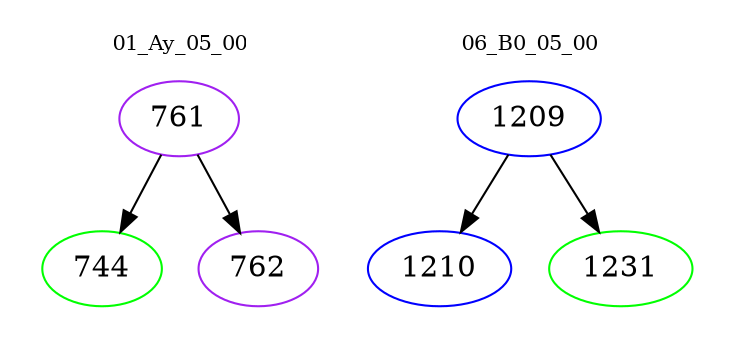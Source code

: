 digraph{
subgraph cluster_0 {
color = white
label = "01_Ay_05_00";
fontsize=10;
T0_761 [label="761", color="purple"]
T0_761 -> T0_744 [color="black"]
T0_744 [label="744", color="green"]
T0_761 -> T0_762 [color="black"]
T0_762 [label="762", color="purple"]
}
subgraph cluster_1 {
color = white
label = "06_B0_05_00";
fontsize=10;
T1_1209 [label="1209", color="blue"]
T1_1209 -> T1_1210 [color="black"]
T1_1210 [label="1210", color="blue"]
T1_1209 -> T1_1231 [color="black"]
T1_1231 [label="1231", color="green"]
}
}
